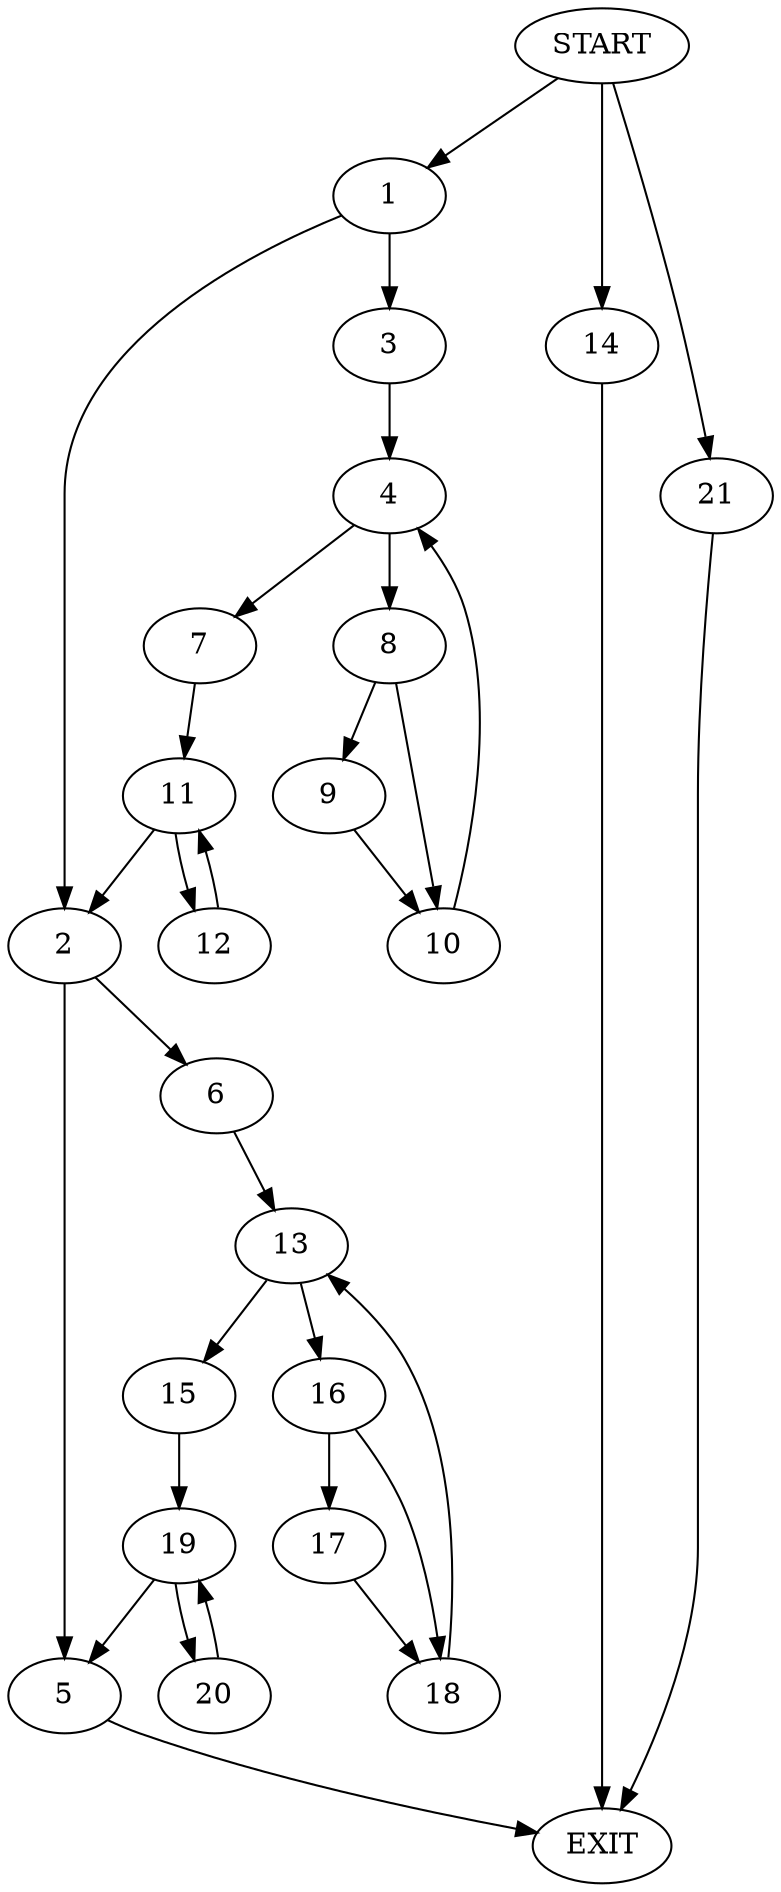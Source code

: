 digraph {
0 [label="START"]
22 [label="EXIT"]
0 -> 1
1 -> 2
1 -> 3
3 -> 4
2 -> 5
2 -> 6
4 -> 7
4 -> 8
8 -> 9
8 -> 10
7 -> 11
10 -> 4
9 -> 10
11 -> 2
11 -> 12
12 -> 11
5 -> 22
6 -> 13
0 -> 14
14 -> 22
13 -> 15
13 -> 16
16 -> 17
16 -> 18
15 -> 19
17 -> 18
18 -> 13
19 -> 20
19 -> 5
20 -> 19
0 -> 21
21 -> 22
}

